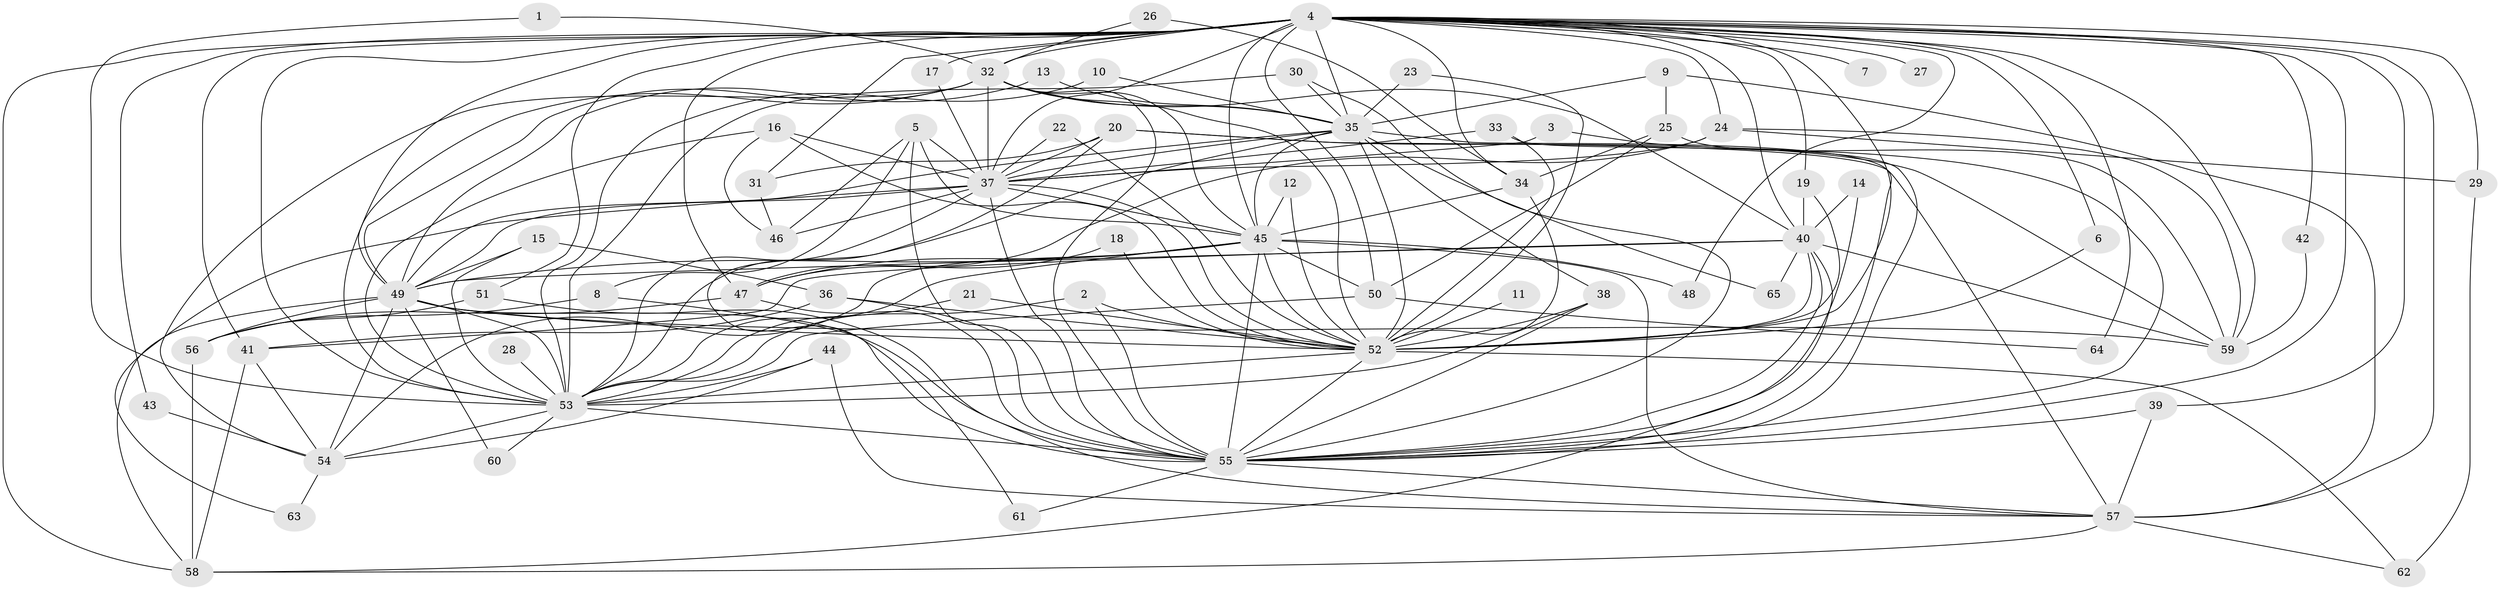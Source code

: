 // original degree distribution, {29: 0.007692307692307693, 20: 0.015384615384615385, 19: 0.015384615384615385, 12: 0.007692307692307693, 26: 0.007692307692307693, 25: 0.007692307692307693, 33: 0.007692307692307693, 23: 0.007692307692307693, 2: 0.49230769230769234, 4: 0.1, 3: 0.23076923076923078, 5: 0.06923076923076923, 9: 0.007692307692307693, 6: 0.015384615384615385, 8: 0.007692307692307693}
// Generated by graph-tools (version 1.1) at 2025/25/03/09/25 03:25:42]
// undirected, 65 vertices, 181 edges
graph export_dot {
graph [start="1"]
  node [color=gray90,style=filled];
  1;
  2;
  3;
  4;
  5;
  6;
  7;
  8;
  9;
  10;
  11;
  12;
  13;
  14;
  15;
  16;
  17;
  18;
  19;
  20;
  21;
  22;
  23;
  24;
  25;
  26;
  27;
  28;
  29;
  30;
  31;
  32;
  33;
  34;
  35;
  36;
  37;
  38;
  39;
  40;
  41;
  42;
  43;
  44;
  45;
  46;
  47;
  48;
  49;
  50;
  51;
  52;
  53;
  54;
  55;
  56;
  57;
  58;
  59;
  60;
  61;
  62;
  63;
  64;
  65;
  1 -- 32 [weight=1.0];
  1 -- 53 [weight=1.0];
  2 -- 52 [weight=1.0];
  2 -- 53 [weight=1.0];
  2 -- 55 [weight=1.0];
  3 -- 37 [weight=1.0];
  3 -- 55 [weight=1.0];
  4 -- 6 [weight=1.0];
  4 -- 7 [weight=2.0];
  4 -- 17 [weight=1.0];
  4 -- 19 [weight=1.0];
  4 -- 24 [weight=1.0];
  4 -- 27 [weight=1.0];
  4 -- 29 [weight=1.0];
  4 -- 31 [weight=3.0];
  4 -- 32 [weight=3.0];
  4 -- 34 [weight=2.0];
  4 -- 35 [weight=2.0];
  4 -- 37 [weight=2.0];
  4 -- 39 [weight=1.0];
  4 -- 40 [weight=1.0];
  4 -- 41 [weight=1.0];
  4 -- 42 [weight=1.0];
  4 -- 43 [weight=1.0];
  4 -- 45 [weight=2.0];
  4 -- 47 [weight=1.0];
  4 -- 48 [weight=1.0];
  4 -- 49 [weight=2.0];
  4 -- 50 [weight=1.0];
  4 -- 51 [weight=2.0];
  4 -- 52 [weight=2.0];
  4 -- 53 [weight=2.0];
  4 -- 55 [weight=2.0];
  4 -- 57 [weight=1.0];
  4 -- 58 [weight=1.0];
  4 -- 59 [weight=1.0];
  4 -- 64 [weight=1.0];
  5 -- 8 [weight=1.0];
  5 -- 37 [weight=1.0];
  5 -- 45 [weight=1.0];
  5 -- 46 [weight=1.0];
  5 -- 55 [weight=1.0];
  6 -- 52 [weight=1.0];
  8 -- 56 [weight=1.0];
  8 -- 57 [weight=1.0];
  9 -- 25 [weight=1.0];
  9 -- 35 [weight=1.0];
  9 -- 57 [weight=1.0];
  10 -- 35 [weight=1.0];
  10 -- 53 [weight=1.0];
  11 -- 52 [weight=1.0];
  12 -- 45 [weight=1.0];
  12 -- 52 [weight=1.0];
  13 -- 35 [weight=1.0];
  13 -- 49 [weight=1.0];
  14 -- 40 [weight=1.0];
  14 -- 55 [weight=1.0];
  15 -- 36 [weight=1.0];
  15 -- 49 [weight=1.0];
  15 -- 53 [weight=1.0];
  16 -- 37 [weight=1.0];
  16 -- 46 [weight=1.0];
  16 -- 52 [weight=1.0];
  16 -- 53 [weight=1.0];
  17 -- 37 [weight=1.0];
  18 -- 47 [weight=1.0];
  18 -- 52 [weight=1.0];
  19 -- 40 [weight=2.0];
  19 -- 52 [weight=1.0];
  20 -- 31 [weight=1.0];
  20 -- 37 [weight=1.0];
  20 -- 57 [weight=2.0];
  20 -- 59 [weight=1.0];
  20 -- 61 [weight=1.0];
  21 -- 52 [weight=1.0];
  21 -- 53 [weight=1.0];
  22 -- 37 [weight=1.0];
  22 -- 52 [weight=1.0];
  23 -- 35 [weight=1.0];
  23 -- 52 [weight=1.0];
  24 -- 29 [weight=1.0];
  24 -- 37 [weight=1.0];
  24 -- 47 [weight=1.0];
  24 -- 59 [weight=1.0];
  25 -- 34 [weight=1.0];
  25 -- 50 [weight=1.0];
  25 -- 59 [weight=1.0];
  26 -- 32 [weight=1.0];
  26 -- 34 [weight=1.0];
  28 -- 53 [weight=2.0];
  29 -- 62 [weight=1.0];
  30 -- 35 [weight=1.0];
  30 -- 53 [weight=1.0];
  30 -- 55 [weight=1.0];
  31 -- 46 [weight=1.0];
  32 -- 35 [weight=1.0];
  32 -- 37 [weight=3.0];
  32 -- 40 [weight=1.0];
  32 -- 45 [weight=1.0];
  32 -- 49 [weight=1.0];
  32 -- 52 [weight=1.0];
  32 -- 53 [weight=1.0];
  32 -- 54 [weight=1.0];
  32 -- 55 [weight=1.0];
  33 -- 37 [weight=1.0];
  33 -- 52 [weight=2.0];
  33 -- 55 [weight=1.0];
  34 -- 45 [weight=1.0];
  34 -- 52 [weight=1.0];
  35 -- 37 [weight=1.0];
  35 -- 38 [weight=1.0];
  35 -- 45 [weight=1.0];
  35 -- 49 [weight=1.0];
  35 -- 52 [weight=3.0];
  35 -- 53 [weight=2.0];
  35 -- 55 [weight=1.0];
  35 -- 65 [weight=1.0];
  36 -- 41 [weight=1.0];
  36 -- 52 [weight=1.0];
  36 -- 55 [weight=1.0];
  37 -- 45 [weight=1.0];
  37 -- 46 [weight=1.0];
  37 -- 49 [weight=2.0];
  37 -- 52 [weight=2.0];
  37 -- 53 [weight=1.0];
  37 -- 55 [weight=1.0];
  37 -- 63 [weight=1.0];
  38 -- 52 [weight=2.0];
  38 -- 53 [weight=1.0];
  38 -- 55 [weight=1.0];
  39 -- 55 [weight=1.0];
  39 -- 57 [weight=1.0];
  40 -- 41 [weight=1.0];
  40 -- 49 [weight=1.0];
  40 -- 52 [weight=1.0];
  40 -- 55 [weight=1.0];
  40 -- 58 [weight=1.0];
  40 -- 59 [weight=1.0];
  40 -- 65 [weight=1.0];
  41 -- 54 [weight=1.0];
  41 -- 58 [weight=1.0];
  42 -- 59 [weight=1.0];
  43 -- 54 [weight=1.0];
  44 -- 53 [weight=1.0];
  44 -- 54 [weight=1.0];
  44 -- 57 [weight=1.0];
  45 -- 47 [weight=1.0];
  45 -- 48 [weight=1.0];
  45 -- 49 [weight=1.0];
  45 -- 50 [weight=1.0];
  45 -- 52 [weight=2.0];
  45 -- 53 [weight=1.0];
  45 -- 54 [weight=1.0];
  45 -- 55 [weight=1.0];
  45 -- 57 [weight=2.0];
  47 -- 55 [weight=2.0];
  47 -- 56 [weight=1.0];
  49 -- 52 [weight=1.0];
  49 -- 53 [weight=3.0];
  49 -- 54 [weight=1.0];
  49 -- 55 [weight=1.0];
  49 -- 56 [weight=1.0];
  49 -- 58 [weight=1.0];
  49 -- 59 [weight=1.0];
  49 -- 60 [weight=1.0];
  50 -- 53 [weight=1.0];
  50 -- 64 [weight=1.0];
  51 -- 55 [weight=2.0];
  51 -- 56 [weight=1.0];
  52 -- 53 [weight=1.0];
  52 -- 55 [weight=2.0];
  52 -- 62 [weight=1.0];
  53 -- 54 [weight=1.0];
  53 -- 55 [weight=1.0];
  53 -- 60 [weight=1.0];
  54 -- 63 [weight=1.0];
  55 -- 57 [weight=1.0];
  55 -- 61 [weight=1.0];
  56 -- 58 [weight=1.0];
  57 -- 58 [weight=1.0];
  57 -- 62 [weight=1.0];
}
